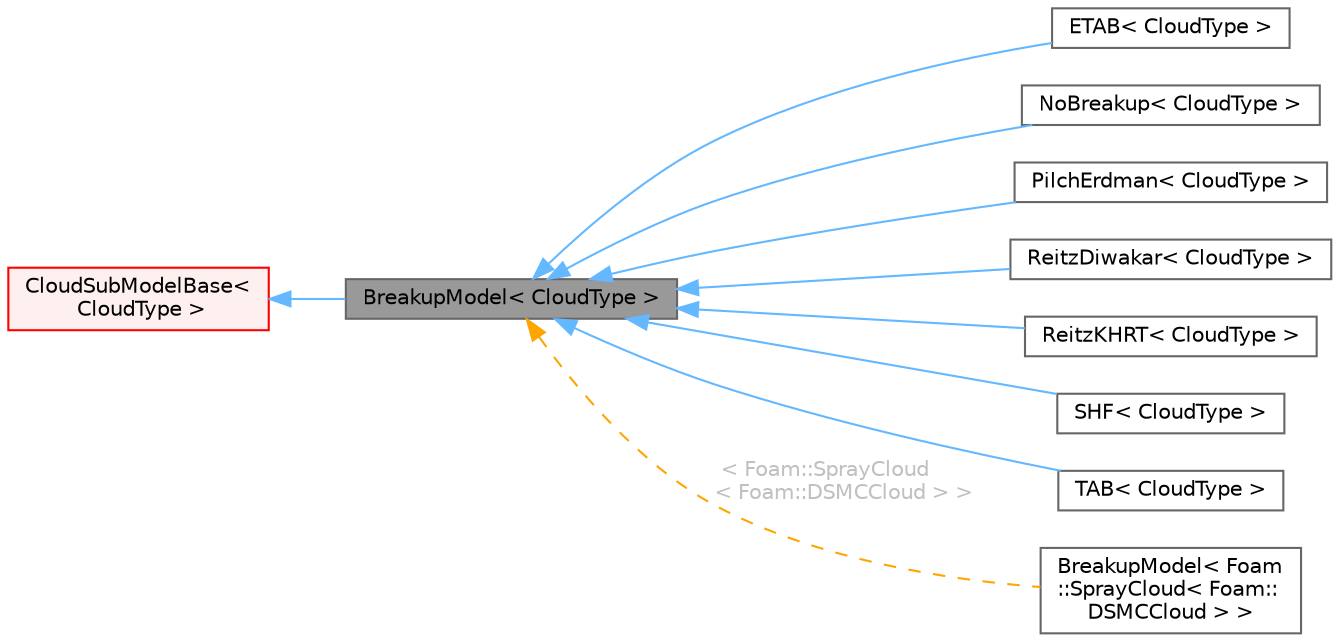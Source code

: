 digraph "BreakupModel&lt; CloudType &gt;"
{
 // LATEX_PDF_SIZE
  bgcolor="transparent";
  edge [fontname=Helvetica,fontsize=10,labelfontname=Helvetica,labelfontsize=10];
  node [fontname=Helvetica,fontsize=10,shape=box,height=0.2,width=0.4];
  rankdir="LR";
  Node1 [id="Node000001",label="BreakupModel\< CloudType \>",height=0.2,width=0.4,color="gray40", fillcolor="grey60", style="filled", fontcolor="black",tooltip="Templated break-up model class."];
  Node2 -> Node1 [id="edge1_Node000001_Node000002",dir="back",color="steelblue1",style="solid",tooltip=" "];
  Node2 [id="Node000002",label="CloudSubModelBase\<\l CloudType \>",height=0.2,width=0.4,color="red", fillcolor="#FFF0F0", style="filled",URL="$classFoam_1_1CloudSubModelBase.html",tooltip="Base class for cloud sub-models."];
  Node1 -> Node4 [id="edge2_Node000001_Node000004",dir="back",color="steelblue1",style="solid",tooltip=" "];
  Node4 [id="Node000004",label="ETAB\< CloudType \>",height=0.2,width=0.4,color="gray40", fillcolor="white", style="filled",URL="$classFoam_1_1ETAB.html",tooltip="The Enhanced TAB model."];
  Node1 -> Node5 [id="edge3_Node000001_Node000005",dir="back",color="steelblue1",style="solid",tooltip=" "];
  Node5 [id="Node000005",label="NoBreakup\< CloudType \>",height=0.2,width=0.4,color="gray40", fillcolor="white", style="filled",URL="$classFoam_1_1NoBreakup.html",tooltip="Dummy breakup model for 'none'."];
  Node1 -> Node6 [id="edge4_Node000001_Node000006",dir="back",color="steelblue1",style="solid",tooltip=" "];
  Node6 [id="Node000006",label="PilchErdman\< CloudType \>",height=0.2,width=0.4,color="gray40", fillcolor="white", style="filled",URL="$classFoam_1_1PilchErdman.html",tooltip="Particle secondary breakup model based on Pilch-Erdman total droplet breakup model."];
  Node1 -> Node7 [id="edge5_Node000001_Node000007",dir="back",color="steelblue1",style="solid",tooltip=" "];
  Node7 [id="Node000007",label="ReitzDiwakar\< CloudType \>",height=0.2,width=0.4,color="gray40", fillcolor="white", style="filled",URL="$classFoam_1_1ReitzDiwakar.html",tooltip="secondary breakup model"];
  Node1 -> Node8 [id="edge6_Node000001_Node000008",dir="back",color="steelblue1",style="solid",tooltip=" "];
  Node8 [id="Node000008",label="ReitzKHRT\< CloudType \>",height=0.2,width=0.4,color="gray40", fillcolor="white", style="filled",URL="$classFoam_1_1ReitzKHRT.html",tooltip="Secondary breakup model which uses the Kelvin-Helmholtz instability theory to predict the 'stripped' ..."];
  Node1 -> Node9 [id="edge7_Node000001_Node000009",dir="back",color="steelblue1",style="solid",tooltip=" "];
  Node9 [id="Node000009",label="SHF\< CloudType \>",height=0.2,width=0.4,color="gray40", fillcolor="white", style="filled",URL="$classFoam_1_1SHF.html",tooltip="Secondary Breakup Model to take account of the different breakup regimes, bag, molutimode,..."];
  Node1 -> Node10 [id="edge8_Node000001_Node000010",dir="back",color="steelblue1",style="solid",tooltip=" "];
  Node10 [id="Node000010",label="TAB\< CloudType \>",height=0.2,width=0.4,color="gray40", fillcolor="white", style="filled",URL="$classFoam_1_1TAB.html",tooltip="The TAB Method for Numerical Calculation of Spray Droplet Breakup."];
  Node1 -> Node11 [id="edge9_Node000001_Node000011",dir="back",color="orange",style="dashed",tooltip=" ",label=" \< Foam::SprayCloud\l\< Foam::DSMCCloud \> \>",fontcolor="grey" ];
  Node11 [id="Node000011",label="BreakupModel\< Foam\l::SprayCloud\< Foam::\lDSMCCloud \> \>",height=0.2,width=0.4,color="gray40", fillcolor="white", style="filled",URL="$classFoam_1_1BreakupModel.html",tooltip=" "];
}
